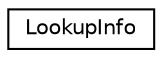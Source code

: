 digraph "类继承关系图"
{
 // INTERACTIVE_SVG=YES
 // LATEX_PDF_SIZE
  edge [fontname="Helvetica",fontsize="10",labelfontname="Helvetica",labelfontsize="10"];
  node [fontname="Helvetica",fontsize="10",shape=record];
  rankdir="LR";
  Node0 [label="LookupInfo",height=0.2,width=0.4,color="black", fillcolor="white", style="filled",URL="$d7/d19/struct_lookup_info.html",tooltip=" "];
}
